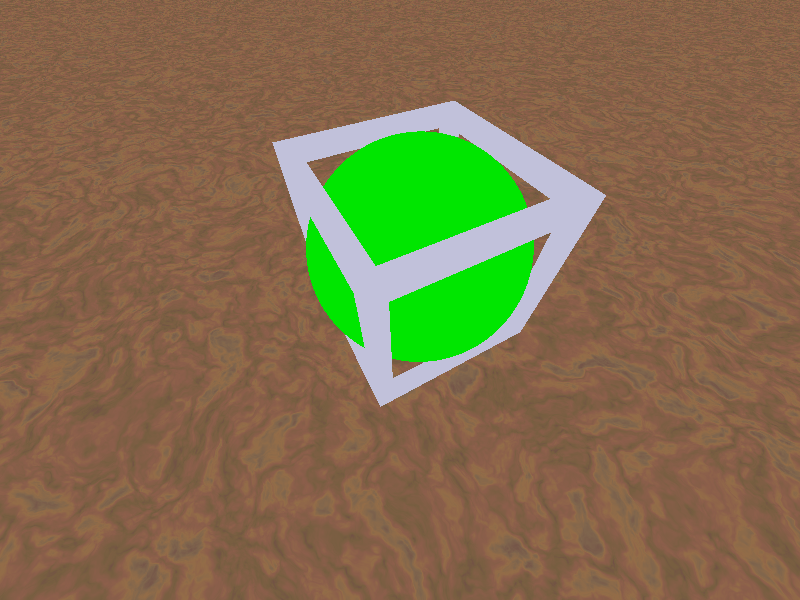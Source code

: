 // Persistence Of Vision raytracer version 3.5 sample file.
// File by Dan Farmer
// Demonstrates glass textures, CGS with box primitives, one of Mike Miller's
// fabulous marble textures, modified with an "octaves" change, and doesn't
// make a half-bad image, either.  Interesting lighting effect, too.

global_settings { 
  assumed_gamma 2.2 
  max_trace_level 5
}

#include "colors.inc"
#include "shapes.inc"
#include "textures.inc"
#include "glass.inc"
#include "stones.inc"

camera {
   location  <0.75, 3.5, -3.5>
   direction <0.0,  0.0,  0.5>       //  "wide-angle" view
   up        <0.0,  1.0,  0>
   right     <4/3,  0.0,  0>
   look_at   <0,    0,   -1>}

// Light sources, two to the front, right, on from the left, rear.
light_source {<-30, 11,  20> color White}
light_source {< 31, 12, -20> color White}
light_source {< 32, 11, -20> color LightGray}

union {
   // A green glass ball inside of a box-shaped frame
   sphere { <0, 0, 0>, 1.75
      interior{
         caustics 1.0
         ior 1.5
      }
      texture {
         T_Glass1
         pigment {color green 0.90 filter 0.85}
         finish {
            phong 1 phong_size 300         // Very tight highlights
            reflection 0.15                // Needs a little reflection added
         }
      }
   }

   // A box-shaped frame surrounding a green glass ball
   difference {
      object {UnitBox scale 1.5}     // The outside dimensions

      // And some square "holes" in all sides.  Note that each of
      // these boxes that are going to be subtracted has one vector
      // scaled just slightly larger than the outside box.  The other
      // two vectors determine the size of the hole.
      // Clip some sqr holes in the box to make a 3D box frame
      object{UnitBox scale <1.51, 1.25, 1.25> }   // "clip" x
      object{UnitBox scale <1.25, 1.51, 1.25> }   // "clip" y
      object{UnitBox scale <1.25, 1.25, 1.51> }   // "clip" z

      pigment { red 0.75 green 0.75 blue 0.85 }
      finish {
         ambient 0.2
         diffuse 0.7
         reflection 0.15
         brilliance 8
         specular 1
         roughness 0.01
      }

      // Same as radius of glass sphere, not the box!
      bounded_by {object {UnitBox scale 1.75}}
   }
   rotate y*45
}

plane { y, -1.5
   texture {
      T_Stone1
      pigment {
         octaves 3
         rotate 90*z
      }
      finish { reflection 0.10 }
   }
}
// end of file
